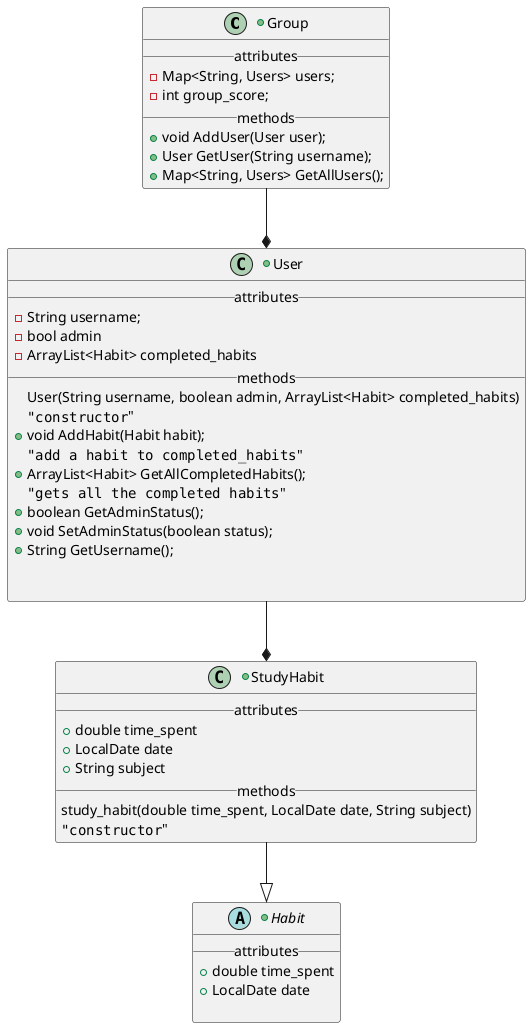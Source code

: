@startuml

+class Group {
__attributes__
-Map<String, Users> users;
-int group_score;
__methods__
+void AddUser(User user);
+User GetUser(String username);
+Map<String, Users> GetAllUsers();
}

+class User {
__attributes__
- String username;
- bool admin
-ArrayList<Habit> completed_habits
__methods__
User(String username, boolean admin, ArrayList<Habit> completed_habits)
"""constructor"""
+ void AddHabit(Habit habit);
"""add a habit to completed_habits"""
+ ArrayList<Habit> GetAllCompletedHabits();
"""gets all the completed habits"""
+ boolean GetAdminStatus();
+ void SetAdminStatus(boolean status);
+ String GetUsername();


}




+class StudyHabit {
__attributes__
+ double time_spent
+ LocalDate date
+ String subject
__methods__
study_habit(double time_spent, LocalDate date, String subject)
"""constructor"""
}


+abstract Habit {
__attributes__
+ double time_spent
+ LocalDate date

}


Group --* User



User --* StudyHabit



StudyHabit --|> Habit












@enduml